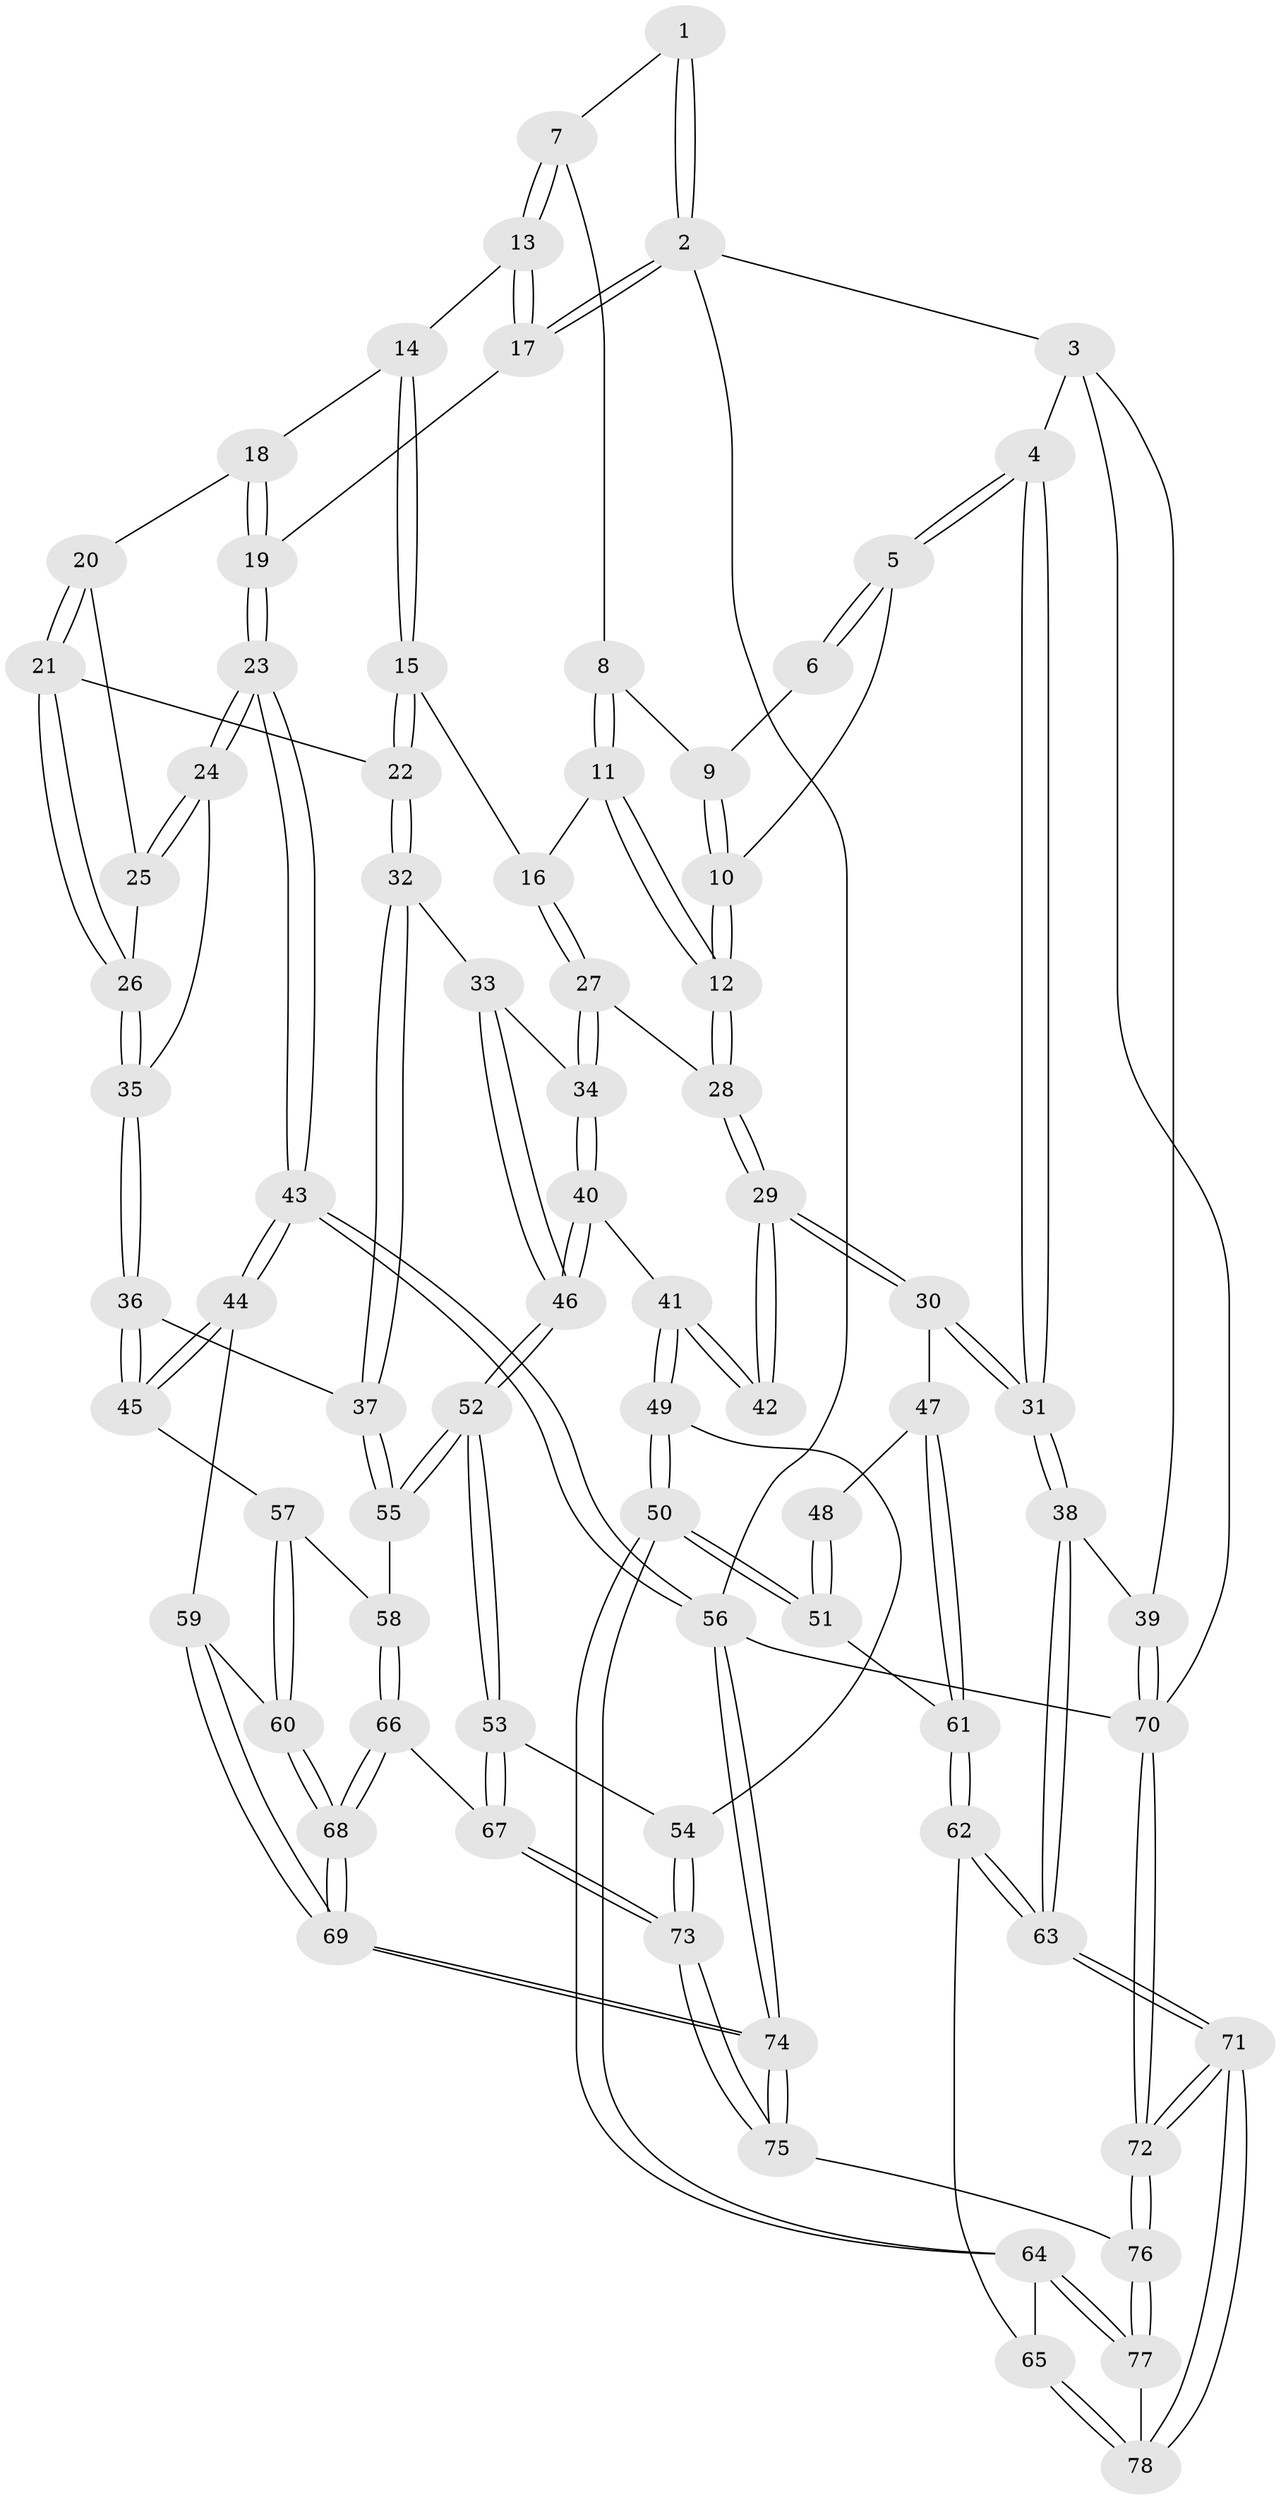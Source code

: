 // Generated by graph-tools (version 1.1) at 2025/03/03/09/25 03:03:15]
// undirected, 78 vertices, 192 edges
graph export_dot {
graph [start="1"]
  node [color=gray90,style=filled];
  1 [pos="+0.7971612982434093+0"];
  2 [pos="+1+0"];
  3 [pos="+0+0"];
  4 [pos="+0+0"];
  5 [pos="+0+0"];
  6 [pos="+0.7755824932415318+0"];
  7 [pos="+0.8481938573830513+0.14047443959412867"];
  8 [pos="+0.6679664500497654+0.12036629361958288"];
  9 [pos="+0.663916064809668+0.06322041561077482"];
  10 [pos="+0.11590577894633877+0"];
  11 [pos="+0.5962631272689488+0.2389674135552386"];
  12 [pos="+0.1611178910662161+0.02639407494785074"];
  13 [pos="+0.8486284694316173+0.14109676878977573"];
  14 [pos="+0.8640293421214948+0.21231957409762878"];
  15 [pos="+0.7024459893620985+0.3209735309705655"];
  16 [pos="+0.6159497755165924+0.27680720942977083"];
  17 [pos="+1+0"];
  18 [pos="+0.9413835732464519+0.25729082204355547"];
  19 [pos="+1+0.3405953559975775"];
  20 [pos="+0.8661842065198786+0.3721780441152214"];
  21 [pos="+0.8181725475382413+0.38619653002845294"];
  22 [pos="+0.7089927630405038+0.3383966318503534"];
  23 [pos="+1+0.36126711113485505"];
  24 [pos="+0.9753621852977413+0.4394944691954068"];
  25 [pos="+0.8855057924307247+0.39727059755506"];
  26 [pos="+0.8478559022138572+0.4538496010722869"];
  27 [pos="+0.49667523246481027+0.4297243591173235"];
  28 [pos="+0.25475976112415005+0.3470008267908908"];
  29 [pos="+0.2288399458687026+0.5001573297894779"];
  30 [pos="+0.20213289459221612+0.5691260592023885"];
  31 [pos="+0.08353926426730302+0.608908178712768"];
  32 [pos="+0.7044979565319861+0.5106383451946722"];
  33 [pos="+0.6005333118732312+0.5200938397116773"];
  34 [pos="+0.5194097450123489+0.4970884155316999"];
  35 [pos="+0.8574229403539484+0.5069095678766646"];
  36 [pos="+0.8134869929842802+0.5732893363392206"];
  37 [pos="+0.7370049160597061+0.5445839923551328"];
  38 [pos="+0.03378094110693693+0.6331277238493929"];
  39 [pos="+0+0.6474093305625896"];
  40 [pos="+0.5060297425086556+0.5171518335727402"];
  41 [pos="+0.4850648498397701+0.5386852951637421"];
  42 [pos="+0.4556496170132961+0.5445259116059753"];
  43 [pos="+1+0.6679912824913364"];
  44 [pos="+1+0.6755547233392344"];
  45 [pos="+0.8371313833226665+0.6112852349375217"];
  46 [pos="+0.5842456288766341+0.7038140345560264"];
  47 [pos="+0.24263191010462848+0.6177971529485288"];
  48 [pos="+0.438671078989906+0.5608472914348077"];
  49 [pos="+0.4636940424161179+0.7548443655424701"];
  50 [pos="+0.43980688619943564+0.7630999016765163"];
  51 [pos="+0.3346629710087851+0.6839876058884041"];
  52 [pos="+0.5848805250839467+0.711183029900295"];
  53 [pos="+0.552209256148794+0.7491985790684231"];
  54 [pos="+0.5393787901898325+0.754466619980936"];
  55 [pos="+0.6339781161546758+0.6900530435111428"];
  56 [pos="+1+1"];
  57 [pos="+0.8270087047675548+0.6433293738165945"];
  58 [pos="+0.7710151776042773+0.7345162664219713"];
  59 [pos="+1+0.7463133611281486"];
  60 [pos="+0.9056828330427996+0.7965388647765842"];
  61 [pos="+0.26771145371196803+0.6498248981347063"];
  62 [pos="+0.21228082798047643+0.8192533422709659"];
  63 [pos="+0.1400211649620663+0.8508494822287875"];
  64 [pos="+0.43782108134818293+0.7680442417951833"];
  65 [pos="+0.2887187872577539+0.8647062723535738"];
  66 [pos="+0.770631496109522+0.7854717476989692"];
  67 [pos="+0.6903562186281899+0.8255103967510222"];
  68 [pos="+0.8499567005178978+0.8588859806138102"];
  69 [pos="+0.8693371196190649+1"];
  70 [pos="+0+1"];
  71 [pos="+0.014853662014702257+1"];
  72 [pos="+0+1"];
  73 [pos="+0.6681416861012919+1"];
  74 [pos="+0.885253771200378+1"];
  75 [pos="+0.671395287961206+1"];
  76 [pos="+0.48688037590172717+1"];
  77 [pos="+0.44080578293173667+1"];
  78 [pos="+0.2882148026100144+0.9019107077269101"];
  1 -- 2;
  1 -- 2;
  1 -- 7;
  2 -- 3;
  2 -- 17;
  2 -- 17;
  2 -- 56;
  3 -- 4;
  3 -- 39;
  3 -- 70;
  4 -- 5;
  4 -- 5;
  4 -- 31;
  4 -- 31;
  5 -- 6;
  5 -- 6;
  5 -- 10;
  6 -- 9;
  7 -- 8;
  7 -- 13;
  7 -- 13;
  8 -- 9;
  8 -- 11;
  8 -- 11;
  9 -- 10;
  9 -- 10;
  10 -- 12;
  10 -- 12;
  11 -- 12;
  11 -- 12;
  11 -- 16;
  12 -- 28;
  12 -- 28;
  13 -- 14;
  13 -- 17;
  13 -- 17;
  14 -- 15;
  14 -- 15;
  14 -- 18;
  15 -- 16;
  15 -- 22;
  15 -- 22;
  16 -- 27;
  16 -- 27;
  17 -- 19;
  18 -- 19;
  18 -- 19;
  18 -- 20;
  19 -- 23;
  19 -- 23;
  20 -- 21;
  20 -- 21;
  20 -- 25;
  21 -- 22;
  21 -- 26;
  21 -- 26;
  22 -- 32;
  22 -- 32;
  23 -- 24;
  23 -- 24;
  23 -- 43;
  23 -- 43;
  24 -- 25;
  24 -- 25;
  24 -- 35;
  25 -- 26;
  26 -- 35;
  26 -- 35;
  27 -- 28;
  27 -- 34;
  27 -- 34;
  28 -- 29;
  28 -- 29;
  29 -- 30;
  29 -- 30;
  29 -- 42;
  29 -- 42;
  30 -- 31;
  30 -- 31;
  30 -- 47;
  31 -- 38;
  31 -- 38;
  32 -- 33;
  32 -- 37;
  32 -- 37;
  33 -- 34;
  33 -- 46;
  33 -- 46;
  34 -- 40;
  34 -- 40;
  35 -- 36;
  35 -- 36;
  36 -- 37;
  36 -- 45;
  36 -- 45;
  37 -- 55;
  37 -- 55;
  38 -- 39;
  38 -- 63;
  38 -- 63;
  39 -- 70;
  39 -- 70;
  40 -- 41;
  40 -- 46;
  40 -- 46;
  41 -- 42;
  41 -- 42;
  41 -- 49;
  41 -- 49;
  43 -- 44;
  43 -- 44;
  43 -- 56;
  43 -- 56;
  44 -- 45;
  44 -- 45;
  44 -- 59;
  45 -- 57;
  46 -- 52;
  46 -- 52;
  47 -- 48;
  47 -- 61;
  47 -- 61;
  48 -- 51;
  48 -- 51;
  49 -- 50;
  49 -- 50;
  49 -- 54;
  50 -- 51;
  50 -- 51;
  50 -- 64;
  50 -- 64;
  51 -- 61;
  52 -- 53;
  52 -- 53;
  52 -- 55;
  52 -- 55;
  53 -- 54;
  53 -- 67;
  53 -- 67;
  54 -- 73;
  54 -- 73;
  55 -- 58;
  56 -- 74;
  56 -- 74;
  56 -- 70;
  57 -- 58;
  57 -- 60;
  57 -- 60;
  58 -- 66;
  58 -- 66;
  59 -- 60;
  59 -- 69;
  59 -- 69;
  60 -- 68;
  60 -- 68;
  61 -- 62;
  61 -- 62;
  62 -- 63;
  62 -- 63;
  62 -- 65;
  63 -- 71;
  63 -- 71;
  64 -- 65;
  64 -- 77;
  64 -- 77;
  65 -- 78;
  65 -- 78;
  66 -- 67;
  66 -- 68;
  66 -- 68;
  67 -- 73;
  67 -- 73;
  68 -- 69;
  68 -- 69;
  69 -- 74;
  69 -- 74;
  70 -- 72;
  70 -- 72;
  71 -- 72;
  71 -- 72;
  71 -- 78;
  71 -- 78;
  72 -- 76;
  72 -- 76;
  73 -- 75;
  73 -- 75;
  74 -- 75;
  74 -- 75;
  75 -- 76;
  76 -- 77;
  76 -- 77;
  77 -- 78;
}

